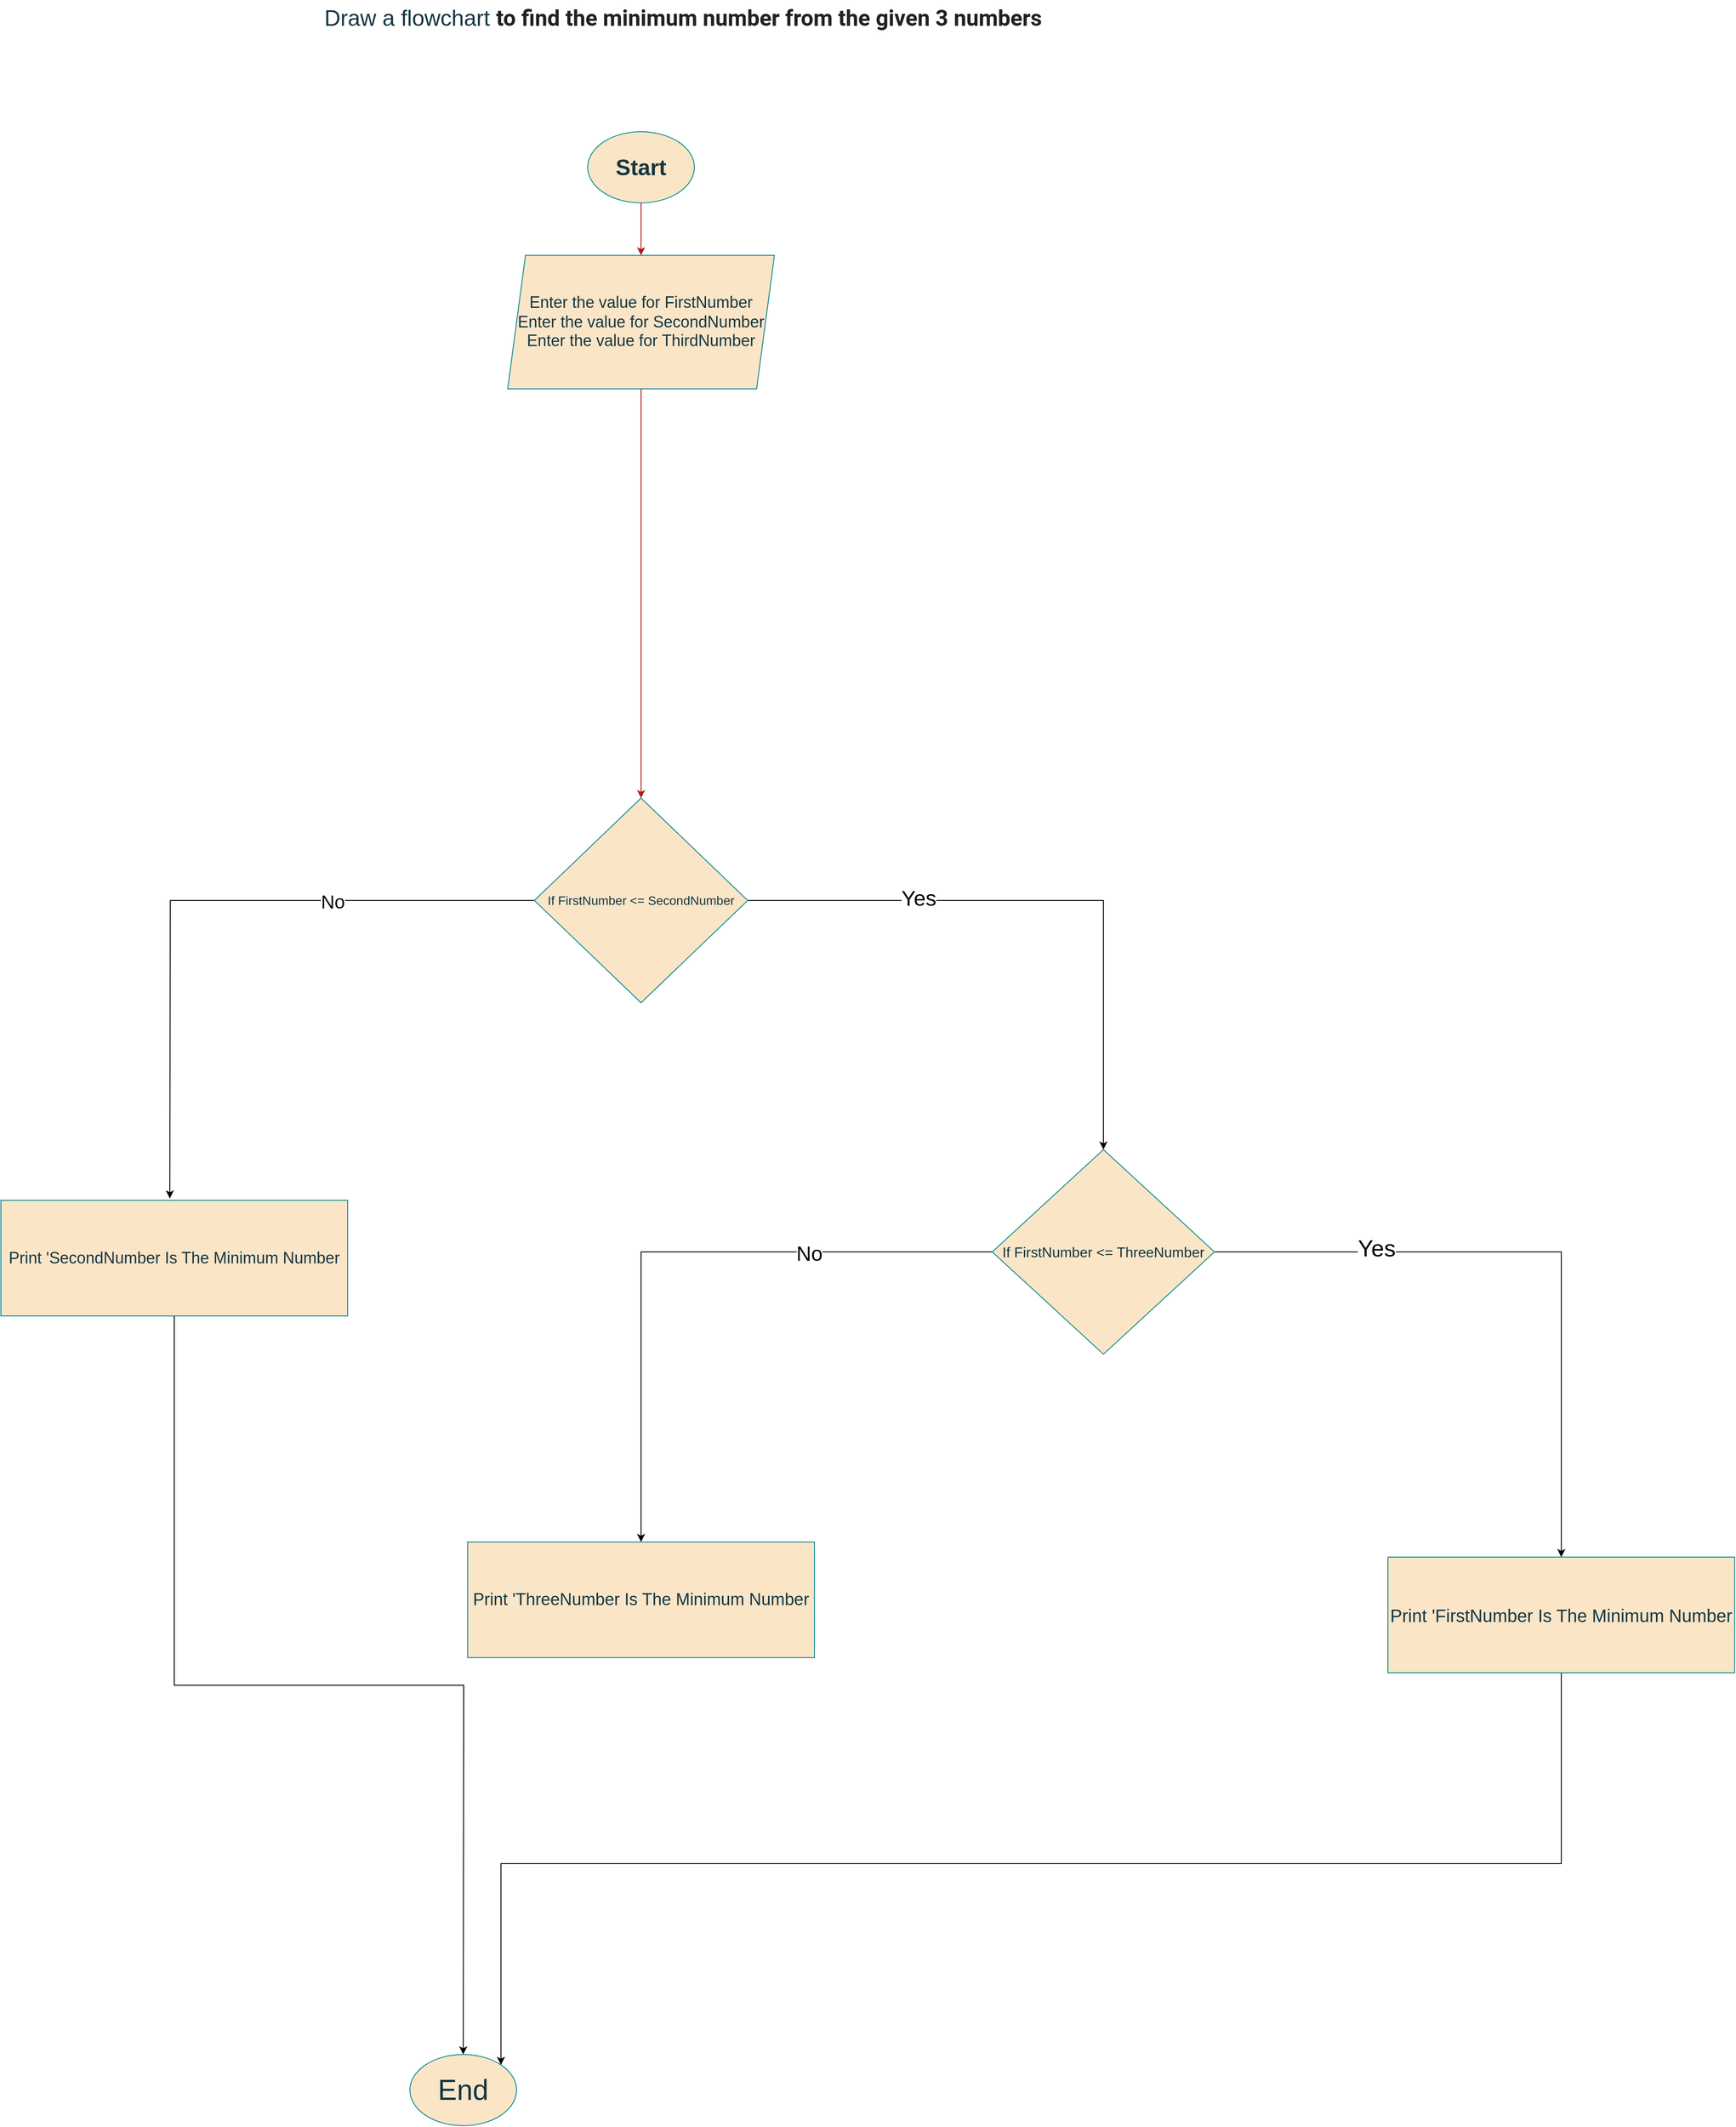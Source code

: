 <mxfile version="23.1.2" type="github">
  <diagram id="C5RBs43oDa-KdzZeNtuy" name="Page-1">
    <mxGraphModel dx="3827" dy="1591" grid="1" gridSize="10" guides="1" tooltips="1" connect="1" arrows="1" fold="1" page="1" pageScale="1" pageWidth="827" pageHeight="1169" math="0" shadow="0">
      <root>
        <mxCell id="WIyWlLk6GJQsqaUBKTNV-0" />
        <mxCell id="WIyWlLk6GJQsqaUBKTNV-1" parent="WIyWlLk6GJQsqaUBKTNV-0" />
        <mxCell id="YYXAiJddzXAb7S0VU3wy-10" value="" style="edgeStyle=orthogonalEdgeStyle;rounded=0;orthogonalLoop=1;jettySize=auto;html=1;labelBackgroundColor=none;strokeColor=#A8201A;fontColor=default;" parent="WIyWlLk6GJQsqaUBKTNV-1" source="YYXAiJddzXAb7S0VU3wy-3" edge="1">
          <mxGeometry relative="1" as="geometry">
            <mxPoint y="290" as="targetPoint" />
          </mxGeometry>
        </mxCell>
        <mxCell id="YYXAiJddzXAb7S0VU3wy-3" value="&lt;h1&gt;&lt;font style=&quot;font-size: 25px;&quot;&gt;Start&lt;/font&gt;&lt;/h1&gt;" style="ellipse;whiteSpace=wrap;html=1;labelBackgroundColor=none;fillColor=#FAE5C7;strokeColor=#0F8B8D;fontColor=#143642;" parent="WIyWlLk6GJQsqaUBKTNV-1" vertex="1">
          <mxGeometry x="-60" y="151" width="120" height="80" as="geometry" />
        </mxCell>
        <mxCell id="YYXAiJddzXAb7S0VU3wy-4" value="Draw a flowchart&amp;nbsp;&lt;b style=&quot;-webkit-tap-highlight-color: transparent; color: rgba(0, 0, 0, 0.87); font-family: Roboto, Helvetica, Arial, sans-serif; font-size: 25px; text-align: left;&quot;&gt;to&amp;nbsp;find the minimum number from the given 3 numbers&amp;nbsp;&lt;/b&gt;" style="text;html=1;align=center;verticalAlign=middle;resizable=0;points=[];autosize=1;strokeColor=none;fillColor=none;fontSize=25;labelBackgroundColor=none;fontColor=#143642;" parent="WIyWlLk6GJQsqaUBKTNV-1" vertex="1">
          <mxGeometry x="-385" y="3" width="870" height="40" as="geometry" />
        </mxCell>
        <mxCell id="YYXAiJddzXAb7S0VU3wy-18" value="" style="edgeStyle=orthogonalEdgeStyle;rounded=0;orthogonalLoop=1;jettySize=auto;html=1;labelBackgroundColor=none;strokeColor=#A8201A;fontColor=default;entryX=0.5;entryY=0;entryDx=0;entryDy=0;" parent="WIyWlLk6GJQsqaUBKTNV-1" source="YYXAiJddzXAb7S0VU3wy-15" target="YYXAiJddzXAb7S0VU3wy-21" edge="1">
          <mxGeometry relative="1" as="geometry">
            <mxPoint y="720" as="targetPoint" />
          </mxGeometry>
        </mxCell>
        <mxCell id="YYXAiJddzXAb7S0VU3wy-15" value="&lt;font style=&quot;font-size: 18px;&quot;&gt;Enter the value for FirstNumber&lt;br&gt;Enter the value for SecondNumber&lt;br&gt;Enter the value for ThirdNumber&lt;/font&gt;" style="shape=parallelogram;perimeter=parallelogramPerimeter;whiteSpace=wrap;html=1;fixedSize=1;labelBackgroundColor=none;fillColor=#FAE5C7;strokeColor=#0F8B8D;fontColor=#143642;" parent="WIyWlLk6GJQsqaUBKTNV-1" vertex="1">
          <mxGeometry x="-150" y="290" width="300" height="150" as="geometry" />
        </mxCell>
        <mxCell id="5Srq73m_eUEjm9wVhy2n-0" style="edgeStyle=orthogonalEdgeStyle;rounded=0;orthogonalLoop=1;jettySize=auto;html=1;exitX=0;exitY=0.5;exitDx=0;exitDy=0;" edge="1" parent="WIyWlLk6GJQsqaUBKTNV-1" source="YYXAiJddzXAb7S0VU3wy-21">
          <mxGeometry relative="1" as="geometry">
            <mxPoint x="-530" y="1350" as="targetPoint" />
          </mxGeometry>
        </mxCell>
        <mxCell id="5Srq73m_eUEjm9wVhy2n-1" value="&lt;span style=&quot;font-size: 21px;&quot;&gt;No&lt;/span&gt;" style="edgeLabel;html=1;align=center;verticalAlign=middle;resizable=0;points=[];" vertex="1" connectable="0" parent="5Srq73m_eUEjm9wVhy2n-0">
          <mxGeometry x="-0.389" y="1" relative="1" as="geometry">
            <mxPoint as="offset" />
          </mxGeometry>
        </mxCell>
        <mxCell id="5Srq73m_eUEjm9wVhy2n-2" style="edgeStyle=orthogonalEdgeStyle;rounded=0;orthogonalLoop=1;jettySize=auto;html=1;exitX=1;exitY=0.5;exitDx=0;exitDy=0;entryX=0.5;entryY=0;entryDx=0;entryDy=0;" edge="1" parent="WIyWlLk6GJQsqaUBKTNV-1" source="YYXAiJddzXAb7S0VU3wy-21" target="YYXAiJddzXAb7S0VU3wy-42">
          <mxGeometry relative="1" as="geometry" />
        </mxCell>
        <mxCell id="5Srq73m_eUEjm9wVhy2n-3" value="&lt;span style=&quot;font-size: 24px;&quot;&gt;Yes&lt;/span&gt;" style="edgeLabel;html=1;align=center;verticalAlign=middle;resizable=0;points=[];" vertex="1" connectable="0" parent="5Srq73m_eUEjm9wVhy2n-2">
          <mxGeometry x="-0.437" y="2" relative="1" as="geometry">
            <mxPoint as="offset" />
          </mxGeometry>
        </mxCell>
        <mxCell id="YYXAiJddzXAb7S0VU3wy-21" value="&lt;font style=&quot;font-size: 14px;&quot;&gt;If FirstNumber &amp;lt;= SecondNumber&lt;/font&gt;" style="rhombus;whiteSpace=wrap;html=1;labelBackgroundColor=none;fillColor=#FAE5C7;strokeColor=#0F8B8D;fontColor=#143642;" parent="WIyWlLk6GJQsqaUBKTNV-1" vertex="1">
          <mxGeometry x="-120" y="900" width="240" height="230" as="geometry" />
        </mxCell>
        <mxCell id="5Srq73m_eUEjm9wVhy2n-5" style="edgeStyle=orthogonalEdgeStyle;rounded=0;orthogonalLoop=1;jettySize=auto;html=1;exitX=1;exitY=0.5;exitDx=0;exitDy=0;" edge="1" parent="WIyWlLk6GJQsqaUBKTNV-1" source="YYXAiJddzXAb7S0VU3wy-42" target="YYXAiJddzXAb7S0VU3wy-60">
          <mxGeometry relative="1" as="geometry" />
        </mxCell>
        <mxCell id="5Srq73m_eUEjm9wVhy2n-6" value="&lt;span style=&quot;font-size: 26px;&quot;&gt;Yes&lt;/span&gt;" style="edgeLabel;html=1;align=center;verticalAlign=middle;resizable=0;points=[];" vertex="1" connectable="0" parent="5Srq73m_eUEjm9wVhy2n-5">
          <mxGeometry x="-0.504" y="4" relative="1" as="geometry">
            <mxPoint as="offset" />
          </mxGeometry>
        </mxCell>
        <mxCell id="5Srq73m_eUEjm9wVhy2n-7" style="edgeStyle=orthogonalEdgeStyle;rounded=0;orthogonalLoop=1;jettySize=auto;html=1;exitX=0;exitY=0.5;exitDx=0;exitDy=0;" edge="1" parent="WIyWlLk6GJQsqaUBKTNV-1" source="YYXAiJddzXAb7S0VU3wy-42" target="YYXAiJddzXAb7S0VU3wy-59">
          <mxGeometry relative="1" as="geometry" />
        </mxCell>
        <mxCell id="5Srq73m_eUEjm9wVhy2n-8" value="&lt;span style=&quot;font-size: 23px;&quot;&gt;No&lt;/span&gt;" style="edgeLabel;html=1;align=center;verticalAlign=middle;resizable=0;points=[];" vertex="1" connectable="0" parent="5Srq73m_eUEjm9wVhy2n-7">
          <mxGeometry x="-0.427" y="2" relative="1" as="geometry">
            <mxPoint as="offset" />
          </mxGeometry>
        </mxCell>
        <mxCell id="YYXAiJddzXAb7S0VU3wy-42" value="&lt;font style=&quot;font-size: 16px;&quot;&gt;If FirstNumber &amp;lt;= ThreeNumber&lt;/font&gt;" style="rhombus;whiteSpace=wrap;html=1;labelBackgroundColor=none;fillColor=#FAE5C7;strokeColor=#0F8B8D;fontColor=#143642;" parent="WIyWlLk6GJQsqaUBKTNV-1" vertex="1">
          <mxGeometry x="395" y="1295" width="250" height="230" as="geometry" />
        </mxCell>
        <mxCell id="5Srq73m_eUEjm9wVhy2n-4" style="edgeStyle=orthogonalEdgeStyle;rounded=0;orthogonalLoop=1;jettySize=auto;html=1;exitX=0.5;exitY=1;exitDx=0;exitDy=0;" edge="1" parent="WIyWlLk6GJQsqaUBKTNV-1" source="YYXAiJddzXAb7S0VU3wy-57">
          <mxGeometry relative="1" as="geometry">
            <mxPoint x="-200" y="2312" as="targetPoint" />
          </mxGeometry>
        </mxCell>
        <mxCell id="YYXAiJddzXAb7S0VU3wy-57" value="&lt;font style=&quot;font-size: 18px;&quot;&gt;Print &#39;SecondNumber Is The Minimum Number&lt;/font&gt;" style="rounded=0;whiteSpace=wrap;html=1;labelBackgroundColor=none;fillColor=#FAE5C7;strokeColor=#0F8B8D;fontColor=#143642;" parent="WIyWlLk6GJQsqaUBKTNV-1" vertex="1">
          <mxGeometry x="-720" y="1352" width="390" height="130" as="geometry" />
        </mxCell>
        <mxCell id="YYXAiJddzXAb7S0VU3wy-59" value="&lt;font style=&quot;font-size: 19px;&quot;&gt;Print &#39;ThreeNumber Is The Minimum Number&lt;/font&gt;" style="rounded=0;whiteSpace=wrap;html=1;labelBackgroundColor=none;fillColor=#FAE5C7;strokeColor=#0F8B8D;fontColor=#143642;" parent="WIyWlLk6GJQsqaUBKTNV-1" vertex="1">
          <mxGeometry x="-195" y="1736" width="390" height="130" as="geometry" />
        </mxCell>
        <mxCell id="5Srq73m_eUEjm9wVhy2n-10" style="edgeStyle=orthogonalEdgeStyle;rounded=0;orthogonalLoop=1;jettySize=auto;html=1;exitX=0.5;exitY=1;exitDx=0;exitDy=0;entryX=1;entryY=0;entryDx=0;entryDy=0;" edge="1" parent="WIyWlLk6GJQsqaUBKTNV-1" source="YYXAiJddzXAb7S0VU3wy-60" target="YYXAiJddzXAb7S0VU3wy-61">
          <mxGeometry relative="1" as="geometry" />
        </mxCell>
        <mxCell id="YYXAiJddzXAb7S0VU3wy-60" value="&lt;font style=&quot;font-size: 20px;&quot;&gt;Print &#39;FirstNumber Is The Minimum Number&lt;/font&gt;" style="rounded=0;whiteSpace=wrap;html=1;labelBackgroundColor=none;fillColor=#FAE5C7;strokeColor=#0F8B8D;fontColor=#143642;" parent="WIyWlLk6GJQsqaUBKTNV-1" vertex="1">
          <mxGeometry x="840" y="1753" width="390" height="130" as="geometry" />
        </mxCell>
        <mxCell id="YYXAiJddzXAb7S0VU3wy-61" value="&lt;font style=&quot;font-size: 32px;&quot;&gt;End&lt;/font&gt;" style="ellipse;whiteSpace=wrap;html=1;labelBackgroundColor=none;fillColor=#FAE5C7;strokeColor=#0F8B8D;fontColor=#143642;" parent="WIyWlLk6GJQsqaUBKTNV-1" vertex="1">
          <mxGeometry x="-260" y="2312" width="120" height="80" as="geometry" />
        </mxCell>
      </root>
    </mxGraphModel>
  </diagram>
</mxfile>
